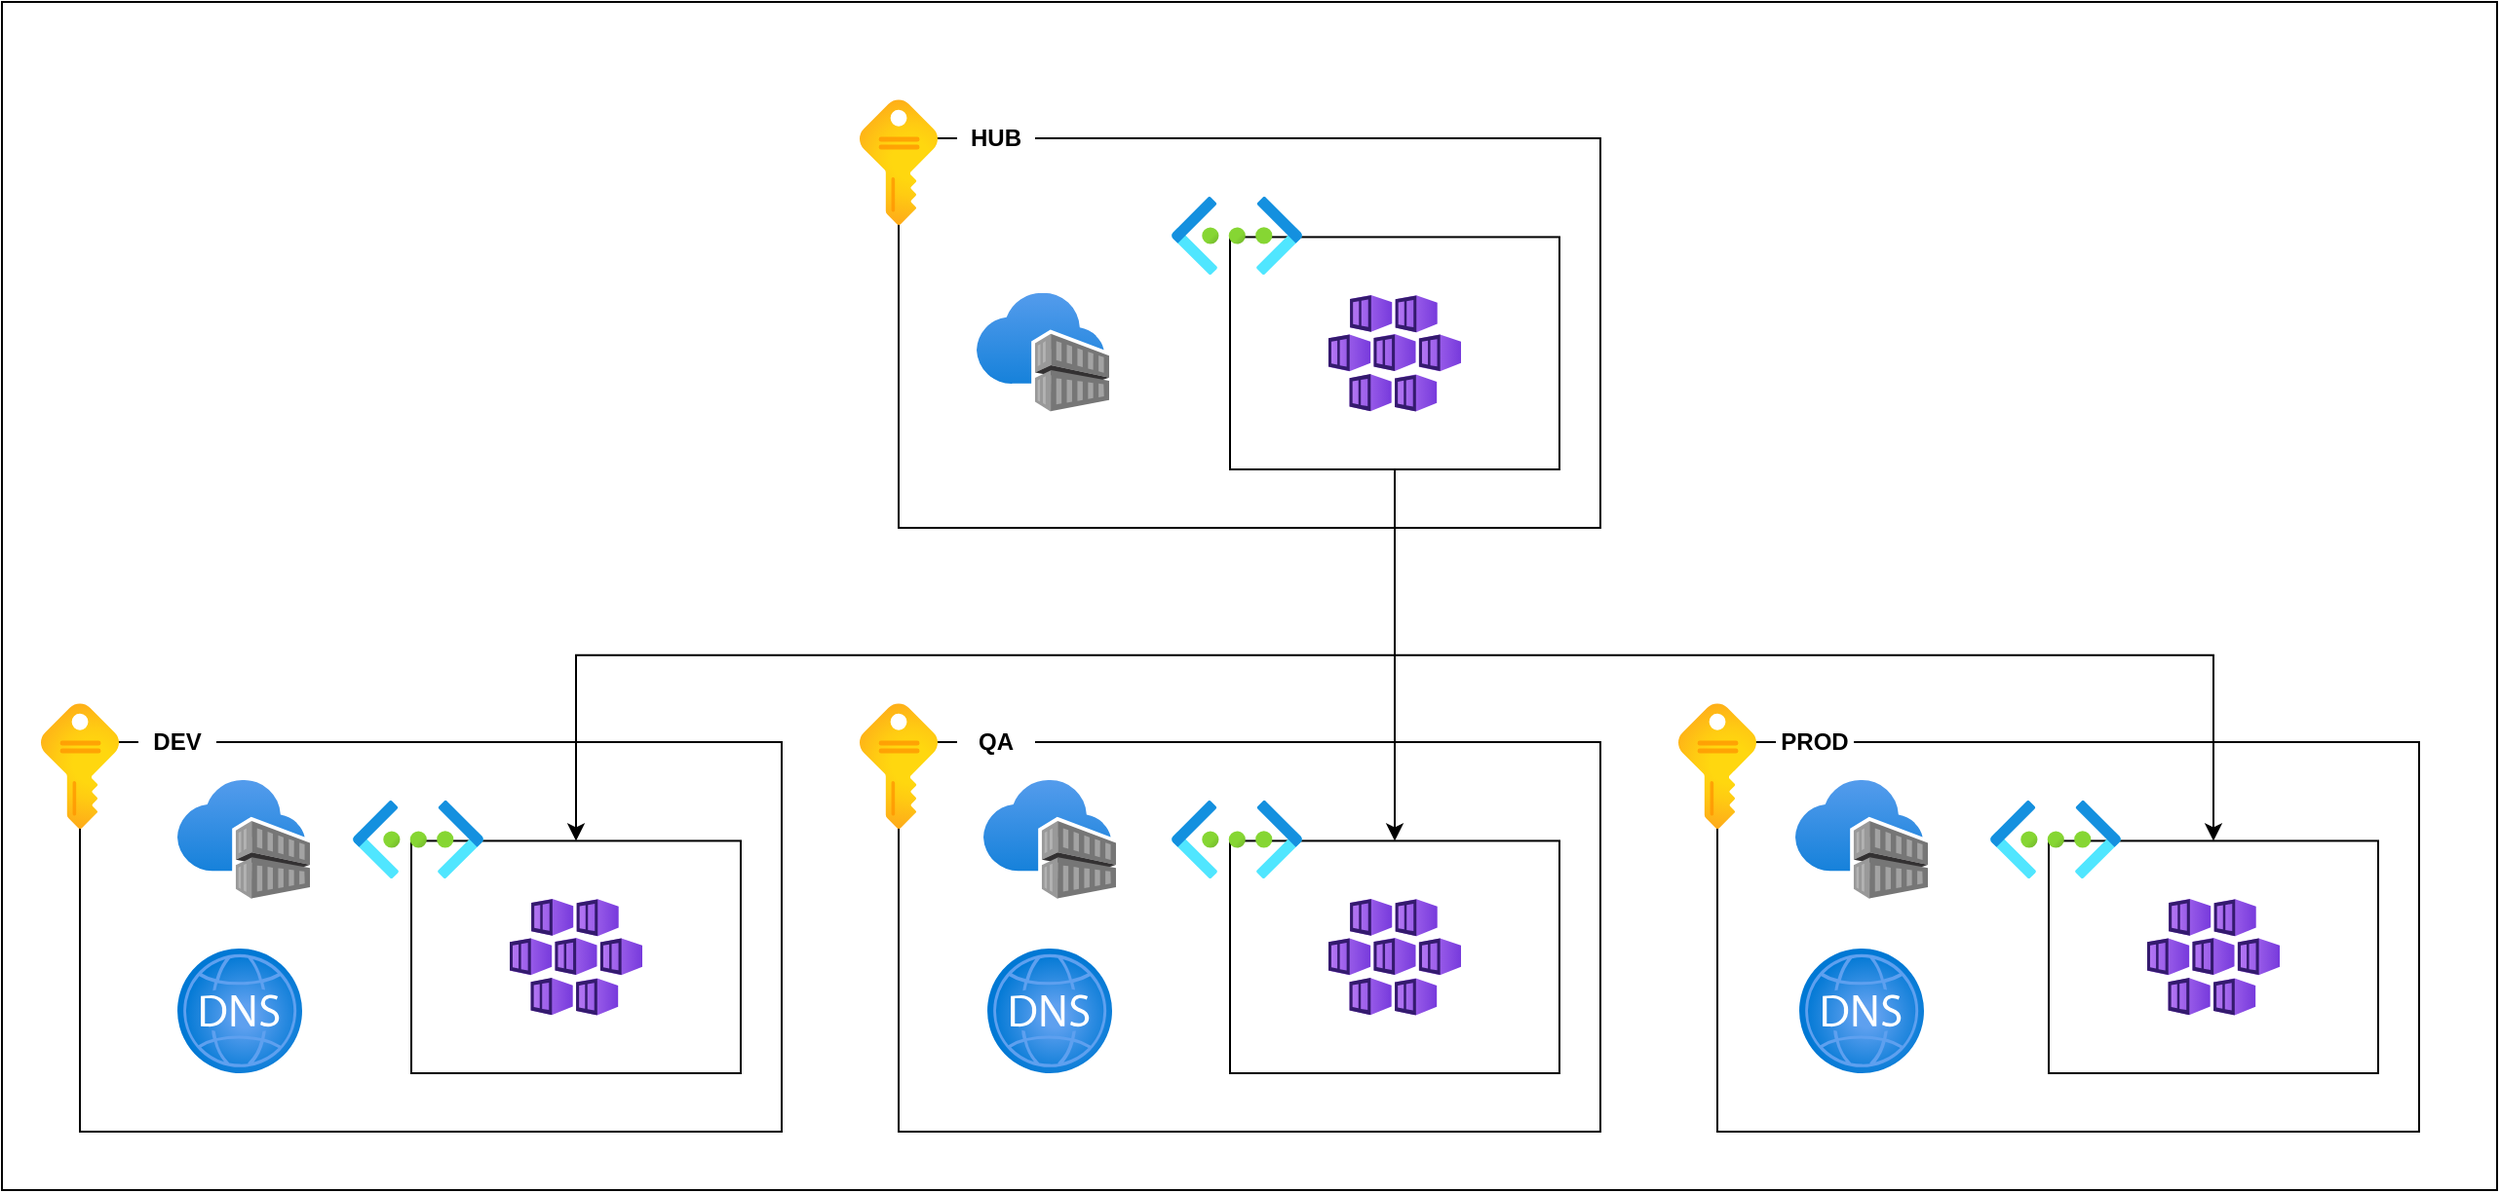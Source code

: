 <mxfile version="14.6.13" type="device"><diagram id="RKx1GF8yLG7a5TxFreeb" name="aks-overview"><mxGraphModel dx="4620" dy="1221" grid="1" gridSize="10" guides="1" tooltips="1" connect="1" arrows="1" fold="1" page="1" pageScale="1" pageWidth="3300" pageHeight="4681" math="0" shadow="0"><root><mxCell id="0"/><mxCell id="1" parent="0"/><mxCell id="b6RrMlanKSCw1dg1kPv4-1" value="" style="rounded=0;whiteSpace=wrap;html=1;" vertex="1" parent="1"><mxGeometry x="840" y="250" width="1280" height="610" as="geometry"/></mxCell><mxCell id="b6RrMlanKSCw1dg1kPv4-2" value="" style="rounded=0;whiteSpace=wrap;html=1;" vertex="1" parent="1"><mxGeometry x="880" y="630" width="360" height="200" as="geometry"/></mxCell><mxCell id="b6RrMlanKSCw1dg1kPv4-3" value="" style="aspect=fixed;html=1;points=[];align=center;image;fontSize=12;image=img/lib/azure2/containers/Container_Registries.svg;" vertex="1" parent="1"><mxGeometry x="930" y="649.5" width="68" height="61" as="geometry"/></mxCell><mxCell id="b6RrMlanKSCw1dg1kPv4-4" value="" style="aspect=fixed;html=1;points=[];align=center;image;fontSize=12;image=img/lib/azure2/general/Subscriptions.svg;" vertex="1" parent="1"><mxGeometry x="860" y="610" width="40" height="64.55" as="geometry"/></mxCell><mxCell id="b6RrMlanKSCw1dg1kPv4-5" value="" style="rounded=0;whiteSpace=wrap;html=1;" vertex="1" parent="1"><mxGeometry x="1050" y="680.71" width="169" height="119.29" as="geometry"/></mxCell><mxCell id="b6RrMlanKSCw1dg1kPv4-6" value="" style="aspect=fixed;html=1;points=[];align=center;image;fontSize=12;image=img/lib/azure2/compute/Kubernetes_Services.svg;" vertex="1" parent="1"><mxGeometry x="1100.5" y="710.36" width="68" height="60" as="geometry"/></mxCell><mxCell id="b6RrMlanKSCw1dg1kPv4-7" value="" style="aspect=fixed;html=1;points=[];align=center;image;fontSize=12;image=img/lib/azure2/networking/Virtual_Networks.svg;" vertex="1" parent="1"><mxGeometry x="1020" y="660" width="67" height="40" as="geometry"/></mxCell><mxCell id="b6RrMlanKSCw1dg1kPv4-8" value="&lt;b&gt;DEV&lt;/b&gt;" style="text;html=1;strokeColor=none;align=center;verticalAlign=middle;whiteSpace=wrap;rounded=0;fillColor=#ffffff;" vertex="1" parent="1"><mxGeometry x="910" y="620" width="40" height="20" as="geometry"/></mxCell><mxCell id="b6RrMlanKSCw1dg1kPv4-9" value="" style="rounded=0;whiteSpace=wrap;html=1;" vertex="1" parent="1"><mxGeometry x="1300" y="630" width="360" height="200" as="geometry"/></mxCell><mxCell id="b6RrMlanKSCw1dg1kPv4-10" value="" style="aspect=fixed;html=1;points=[];align=center;image;fontSize=12;image=img/lib/azure2/containers/Container_Registries.svg;" vertex="1" parent="1"><mxGeometry x="1343.5" y="649.5" width="68" height="61" as="geometry"/></mxCell><mxCell id="b6RrMlanKSCw1dg1kPv4-11" value="" style="aspect=fixed;html=1;points=[];align=center;image;fontSize=12;image=img/lib/azure2/general/Subscriptions.svg;" vertex="1" parent="1"><mxGeometry x="1280" y="610" width="40" height="64.55" as="geometry"/></mxCell><mxCell id="b6RrMlanKSCw1dg1kPv4-12" value="" style="rounded=0;whiteSpace=wrap;html=1;" vertex="1" parent="1"><mxGeometry x="1470" y="680.71" width="169" height="119.29" as="geometry"/></mxCell><mxCell id="b6RrMlanKSCw1dg1kPv4-13" value="" style="aspect=fixed;html=1;points=[];align=center;image;fontSize=12;image=img/lib/azure2/compute/Kubernetes_Services.svg;" vertex="1" parent="1"><mxGeometry x="1520.5" y="710.36" width="68" height="60" as="geometry"/></mxCell><mxCell id="b6RrMlanKSCw1dg1kPv4-14" value="" style="aspect=fixed;html=1;points=[];align=center;image;fontSize=12;image=img/lib/azure2/networking/Virtual_Networks.svg;" vertex="1" parent="1"><mxGeometry x="1440" y="660" width="67" height="40" as="geometry"/></mxCell><mxCell id="b6RrMlanKSCw1dg1kPv4-15" value="&lt;b&gt;QA&lt;/b&gt;" style="text;html=1;strokeColor=none;align=center;verticalAlign=middle;whiteSpace=wrap;rounded=0;fillColor=#ffffff;" vertex="1" parent="1"><mxGeometry x="1330" y="620" width="40" height="20" as="geometry"/></mxCell><mxCell id="b6RrMlanKSCw1dg1kPv4-16" value="" style="rounded=0;whiteSpace=wrap;html=1;" vertex="1" parent="1"><mxGeometry x="1720" y="630" width="360" height="200" as="geometry"/></mxCell><mxCell id="b6RrMlanKSCw1dg1kPv4-17" value="" style="aspect=fixed;html=1;points=[];align=center;image;fontSize=12;image=img/lib/azure2/containers/Container_Registries.svg;" vertex="1" parent="1"><mxGeometry x="1760" y="649.5" width="68" height="61" as="geometry"/></mxCell><mxCell id="b6RrMlanKSCw1dg1kPv4-18" value="" style="aspect=fixed;html=1;points=[];align=center;image;fontSize=12;image=img/lib/azure2/general/Subscriptions.svg;" vertex="1" parent="1"><mxGeometry x="1700" y="610" width="40" height="64.55" as="geometry"/></mxCell><mxCell id="b6RrMlanKSCw1dg1kPv4-19" value="" style="rounded=0;whiteSpace=wrap;html=1;" vertex="1" parent="1"><mxGeometry x="1890" y="680.71" width="169" height="119.29" as="geometry"/></mxCell><mxCell id="b6RrMlanKSCw1dg1kPv4-20" value="" style="aspect=fixed;html=1;points=[];align=center;image;fontSize=12;image=img/lib/azure2/compute/Kubernetes_Services.svg;" vertex="1" parent="1"><mxGeometry x="1940.5" y="710.36" width="68" height="60" as="geometry"/></mxCell><mxCell id="b6RrMlanKSCw1dg1kPv4-21" value="" style="aspect=fixed;html=1;points=[];align=center;image;fontSize=12;image=img/lib/azure2/networking/Virtual_Networks.svg;" vertex="1" parent="1"><mxGeometry x="1860" y="660" width="67" height="40" as="geometry"/></mxCell><mxCell id="b6RrMlanKSCw1dg1kPv4-22" value="&lt;b&gt;PROD&lt;/b&gt;" style="text;html=1;strokeColor=none;align=center;verticalAlign=middle;whiteSpace=wrap;rounded=0;fillColor=#ffffff;" vertex="1" parent="1"><mxGeometry x="1750" y="620" width="40" height="20" as="geometry"/></mxCell><mxCell id="b6RrMlanKSCw1dg1kPv4-23" value="" style="rounded=0;whiteSpace=wrap;html=1;" vertex="1" parent="1"><mxGeometry x="1300" y="320" width="360" height="200" as="geometry"/></mxCell><mxCell id="b6RrMlanKSCw1dg1kPv4-24" value="" style="aspect=fixed;html=1;points=[];align=center;image;fontSize=12;image=img/lib/azure2/containers/Container_Registries.svg;" vertex="1" parent="1"><mxGeometry x="1340" y="399.36" width="68" height="61" as="geometry"/></mxCell><mxCell id="b6RrMlanKSCw1dg1kPv4-25" value="" style="aspect=fixed;html=1;points=[];align=center;image;fontSize=12;image=img/lib/azure2/general/Subscriptions.svg;" vertex="1" parent="1"><mxGeometry x="1280" y="300" width="40" height="64.55" as="geometry"/></mxCell><mxCell id="b6RrMlanKSCw1dg1kPv4-26" style="edgeStyle=orthogonalEdgeStyle;rounded=0;orthogonalLoop=1;jettySize=auto;html=1;exitX=0.5;exitY=1;exitDx=0;exitDy=0;entryX=0.5;entryY=0;entryDx=0;entryDy=0;" edge="1" parent="1" source="b6RrMlanKSCw1dg1kPv4-29" target="b6RrMlanKSCw1dg1kPv4-5"><mxGeometry relative="1" as="geometry"/></mxCell><mxCell id="b6RrMlanKSCw1dg1kPv4-27" style="edgeStyle=orthogonalEdgeStyle;rounded=0;orthogonalLoop=1;jettySize=auto;html=1;exitX=0.5;exitY=1;exitDx=0;exitDy=0;entryX=0.5;entryY=0;entryDx=0;entryDy=0;" edge="1" parent="1" source="b6RrMlanKSCw1dg1kPv4-29" target="b6RrMlanKSCw1dg1kPv4-12"><mxGeometry relative="1" as="geometry"><Array as="points"><mxPoint x="1555" y="540"/><mxPoint x="1555" y="540"/></Array></mxGeometry></mxCell><mxCell id="b6RrMlanKSCw1dg1kPv4-28" style="edgeStyle=orthogonalEdgeStyle;rounded=0;orthogonalLoop=1;jettySize=auto;html=1;exitX=0.5;exitY=1;exitDx=0;exitDy=0;entryX=0.5;entryY=0;entryDx=0;entryDy=0;" edge="1" parent="1" source="b6RrMlanKSCw1dg1kPv4-29" target="b6RrMlanKSCw1dg1kPv4-19"><mxGeometry relative="1" as="geometry"/></mxCell><mxCell id="b6RrMlanKSCw1dg1kPv4-29" value="" style="rounded=0;whiteSpace=wrap;html=1;" vertex="1" parent="1"><mxGeometry x="1470" y="370.71" width="169" height="119.29" as="geometry"/></mxCell><mxCell id="b6RrMlanKSCw1dg1kPv4-30" value="" style="aspect=fixed;html=1;points=[];align=center;image;fontSize=12;image=img/lib/azure2/compute/Kubernetes_Services.svg;" vertex="1" parent="1"><mxGeometry x="1520.5" y="400.36" width="68" height="60" as="geometry"/></mxCell><mxCell id="b6RrMlanKSCw1dg1kPv4-31" value="" style="aspect=fixed;html=1;points=[];align=center;image;fontSize=12;image=img/lib/azure2/networking/Virtual_Networks.svg;" vertex="1" parent="1"><mxGeometry x="1440" y="350" width="67" height="40" as="geometry"/></mxCell><mxCell id="b6RrMlanKSCw1dg1kPv4-32" value="&lt;b&gt;HUB&lt;/b&gt;" style="text;html=1;strokeColor=none;align=center;verticalAlign=middle;whiteSpace=wrap;rounded=0;fillColor=#ffffff;" vertex="1" parent="1"><mxGeometry x="1330" y="310" width="40" height="20" as="geometry"/></mxCell><mxCell id="b6RrMlanKSCw1dg1kPv4-33" value="" style="aspect=fixed;html=1;points=[];align=center;image;fontSize=12;image=img/lib/azure2/networking/DNS_Zones.svg;fillColor=#ffffff;" vertex="1" parent="1"><mxGeometry x="930" y="736" width="64" height="64" as="geometry"/></mxCell><mxCell id="b6RrMlanKSCw1dg1kPv4-34" value="" style="aspect=fixed;html=1;points=[];align=center;image;fontSize=12;image=img/lib/azure2/networking/DNS_Zones.svg;fillColor=#ffffff;" vertex="1" parent="1"><mxGeometry x="1345.5" y="736" width="64" height="64" as="geometry"/></mxCell><mxCell id="b6RrMlanKSCw1dg1kPv4-35" value="" style="aspect=fixed;html=1;points=[];align=center;image;fontSize=12;image=img/lib/azure2/networking/DNS_Zones.svg;fillColor=#ffffff;" vertex="1" parent="1"><mxGeometry x="1762" y="736" width="64" height="64" as="geometry"/></mxCell></root></mxGraphModel></diagram></mxfile>